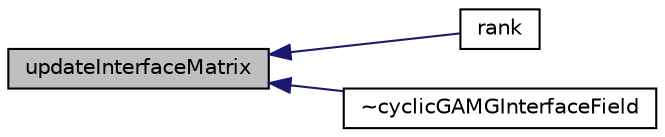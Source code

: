 digraph "updateInterfaceMatrix"
{
  bgcolor="transparent";
  edge [fontname="Helvetica",fontsize="10",labelfontname="Helvetica",labelfontsize="10"];
  node [fontname="Helvetica",fontsize="10",shape=record];
  rankdir="LR";
  Node1 [label="updateInterfaceMatrix",height=0.2,width=0.4,color="black", fillcolor="grey75", style="filled", fontcolor="black"];
  Node1 -> Node2 [dir="back",color="midnightblue",fontsize="10",style="solid",fontname="Helvetica"];
  Node2 [label="rank",height=0.2,width=0.4,color="black",URL="$a00479.html#a366f98b434f90f3e7343976ec1b9887c",tooltip="Return rank of component for transform. "];
  Node1 -> Node3 [dir="back",color="midnightblue",fontsize="10",style="solid",fontname="Helvetica"];
  Node3 [label="~cyclicGAMGInterfaceField",height=0.2,width=0.4,color="black",URL="$a00479.html#a1e04675909f264525232474ec102755a",tooltip="Destructor. "];
}
